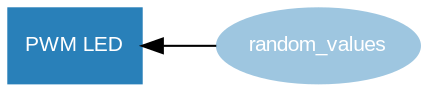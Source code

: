 /* vim: set et sw=4 sts=4: */

digraph {
    graph [rankdir=RL];
    edge [arrowhead=normal, style=solid];

    /* Devices */
    node [shape=rect, style=filled, color="#2980b9", fontname=Arial, fontcolor="#ffffff", fontsize=10];

    pwmled [label="PWM LED"]

    /* functions */
    node [shape=oval, style=filled, color="#9ec6e0", fontcolor="#ffffff"];

    random_values

    random_values -> pwmled;
}
